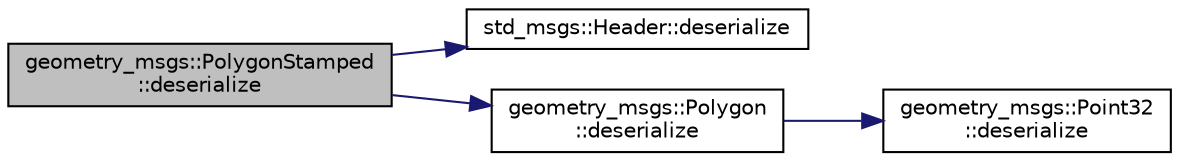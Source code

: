 digraph "geometry_msgs::PolygonStamped::deserialize"
{
  edge [fontname="Helvetica",fontsize="10",labelfontname="Helvetica",labelfontsize="10"];
  node [fontname="Helvetica",fontsize="10",shape=record];
  rankdir="LR";
  Node1 [label="geometry_msgs::PolygonStamped\l::deserialize",height=0.2,width=0.4,color="black", fillcolor="grey75", style="filled" fontcolor="black"];
  Node1 -> Node2 [color="midnightblue",fontsize="10",style="solid",fontname="Helvetica"];
  Node2 [label="std_msgs::Header::deserialize",height=0.2,width=0.4,color="black", fillcolor="white", style="filled",URL="$classstd__msgs_1_1_header.html#a077354cf11d752b6f4fc7c437ec29ac2"];
  Node1 -> Node3 [color="midnightblue",fontsize="10",style="solid",fontname="Helvetica"];
  Node3 [label="geometry_msgs::Polygon\l::deserialize",height=0.2,width=0.4,color="black", fillcolor="white", style="filled",URL="$classgeometry__msgs_1_1_polygon.html#ab9e6030b77f45d4db3dede421657ca01"];
  Node3 -> Node4 [color="midnightblue",fontsize="10",style="solid",fontname="Helvetica"];
  Node4 [label="geometry_msgs::Point32\l::deserialize",height=0.2,width=0.4,color="black", fillcolor="white", style="filled",URL="$classgeometry__msgs_1_1_point32.html#aea56159c42a0b304c52b8828782de673"];
}
